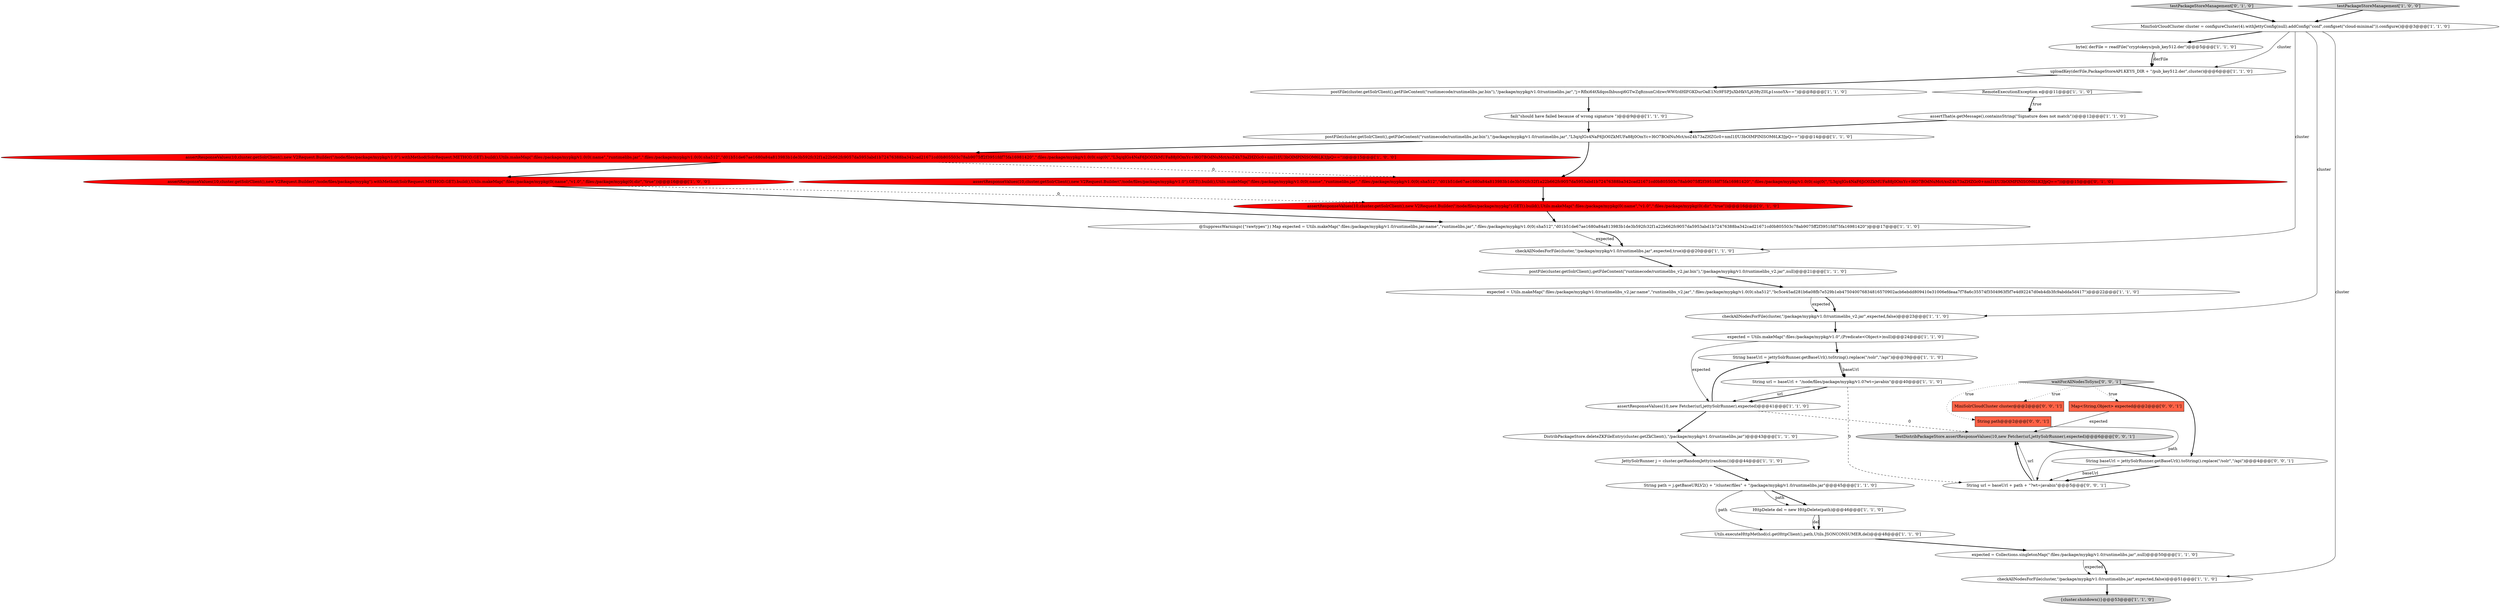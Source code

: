 digraph {
21 [style = filled, label = "String baseUrl = jettySolrRunner.getBaseUrl().toString().replace(\"/solr\",\"/api\")@@@39@@@['1', '1', '0']", fillcolor = white, shape = ellipse image = "AAA0AAABBB1BBB"];
32 [style = filled, label = "String baseUrl = jettySolrRunner.getBaseUrl().toString().replace(\"/solr\",\"/api\")@@@4@@@['0', '0', '1']", fillcolor = white, shape = ellipse image = "AAA0AAABBB3BBB"];
6 [style = filled, label = "assertResponseValues(10,cluster.getSolrClient(),new V2Request.Builder(\"/node/files/package/mypkg\").withMethod(SolrRequest.METHOD.GET).build(),Utils.makeMap(\":files:/package/mypkg(0(:name\",\"v1.0\",\":files:/package/mypkg(0(:dir\",\"true\"))@@@16@@@['1', '0', '0']", fillcolor = red, shape = ellipse image = "AAA1AAABBB1BBB"];
25 [style = filled, label = "checkAllNodesForFile(cluster,\"/package/mypkg/v1.0/runtimelibs.jar\",expected,false)@@@51@@@['1', '1', '0']", fillcolor = white, shape = ellipse image = "AAA0AAABBB1BBB"];
2 [style = filled, label = "@SuppressWarnings({\"rawtypes\"}) Map expected = Utils.makeMap(\":files:/package/mypkg/v1.0/runtimelibs.jar:name\",\"runtimelibs.jar\",\":files:/package/mypkg/v1.0(0(:sha512\",\"d01b51de67ae1680a84a813983b1de3b592fc32f1a22b662fc9057da5953abd1b72476388ba342cad21671cd0b805503c78ab9075ff2f3951fdf75fa16981420\")@@@17@@@['1', '1', '0']", fillcolor = white, shape = ellipse image = "AAA0AAABBB1BBB"];
14 [style = filled, label = "Utils.executeHttpMethod(cl.getHttpClient(),path,Utils.JSONCONSUMER,del)@@@48@@@['1', '1', '0']", fillcolor = white, shape = ellipse image = "AAA0AAABBB1BBB"];
8 [style = filled, label = "expected = Collections.singletonMap(\":files:/package/mypkg/v1.0/runtimelibs.jar\",null)@@@50@@@['1', '1', '0']", fillcolor = white, shape = ellipse image = "AAA0AAABBB1BBB"];
34 [style = filled, label = "MiniSolrCloudCluster cluster@@@2@@@['0', '0', '1']", fillcolor = tomato, shape = box image = "AAA0AAABBB3BBB"];
12 [style = filled, label = "HttpDelete del = new HttpDelete(path)@@@46@@@['1', '1', '0']", fillcolor = white, shape = ellipse image = "AAA0AAABBB1BBB"];
9 [style = filled, label = "fail(\"should have failed because of wrong signature \")@@@9@@@['1', '1', '0']", fillcolor = white, shape = ellipse image = "AAA0AAABBB1BBB"];
22 [style = filled, label = "assertResponseValues(10,new Fetcher(url,jettySolrRunner),expected)@@@41@@@['1', '1', '0']", fillcolor = white, shape = ellipse image = "AAA0AAABBB1BBB"];
11 [style = filled, label = "JettySolrRunner j = cluster.getRandomJetty(random())@@@44@@@['1', '1', '0']", fillcolor = white, shape = ellipse image = "AAA0AAABBB1BBB"];
30 [style = filled, label = "assertResponseValues(10,cluster.getSolrClient(),new V2Request.Builder(\"/node/files/package/mypkg/v1.0\").GET().build(),Utils.makeMap(\":files:/package/mypkg/v1.0(0(:name\",\"runtimelibs.jar\",\":files:/package/mypkg/v1.0(0(:sha512\",\"d01b51de67ae1680a84a813983b1de3b592fc32f1a22b662fc9057da5953abd1b72476388ba342cad21671cd0b805503c78ab9075ff2f3951fdf75fa16981420\",\":files:/package/mypkg/v1.0(0(:sig(0(\",\"L3q/qIGs4NaF6JiO0ZkMUFa88j0OmYc+I6O7BOdNuMct/xoZ4h73aZHZGc0+nmI1f/U3bOlMPINlSOM6LK3JpQ==\"))@@@15@@@['0', '1', '0']", fillcolor = red, shape = ellipse image = "AAA1AAABBB2BBB"];
13 [style = filled, label = "assertThat(e.getMessage(),containsString(\"Signature does not match\"))@@@12@@@['1', '1', '0']", fillcolor = white, shape = ellipse image = "AAA0AAABBB1BBB"];
28 [style = filled, label = "testPackageStoreManagement['0', '1', '0']", fillcolor = lightgray, shape = diamond image = "AAA0AAABBB2BBB"];
1 [style = filled, label = "postFile(cluster.getSolrClient(),getFileContent(\"runtimecode/runtimelibs_v2.jar.bin\"),\"/package/mypkg/v1.0/runtimelibs_v2.jar\",null)@@@21@@@['1', '1', '0']", fillcolor = white, shape = ellipse image = "AAA0AAABBB1BBB"];
31 [style = filled, label = "Map<String,Object> expected@@@2@@@['0', '0', '1']", fillcolor = tomato, shape = box image = "AAA0AAABBB3BBB"];
17 [style = filled, label = "String url = baseUrl + \"/node/files/package/mypkg/v1.0?wt=javabin\"@@@40@@@['1', '1', '0']", fillcolor = white, shape = ellipse image = "AAA0AAABBB1BBB"];
16 [style = filled, label = "{cluster.shutdown()}@@@53@@@['1', '1', '0']", fillcolor = lightgray, shape = ellipse image = "AAA0AAABBB1BBB"];
26 [style = filled, label = "checkAllNodesForFile(cluster,\"/package/mypkg/v1.0/runtimelibs_v2.jar\",expected,false)@@@23@@@['1', '1', '0']", fillcolor = white, shape = ellipse image = "AAA0AAABBB1BBB"];
24 [style = filled, label = "String path = j.getBaseURLV2() + \"/cluster/files\" + \"/package/mypkg/v1.0/runtimelibs.jar\"@@@45@@@['1', '1', '0']", fillcolor = white, shape = ellipse image = "AAA0AAABBB1BBB"];
29 [style = filled, label = "assertResponseValues(10,cluster.getSolrClient(),new V2Request.Builder(\"/node/files/package/mypkg\").GET().build(),Utils.makeMap(\":files:/package/mypkg(0(:name\",\"v1.0\",\":files:/package/mypkg(0(:dir\",\"true\"))@@@16@@@['0', '1', '0']", fillcolor = red, shape = ellipse image = "AAA1AAABBB2BBB"];
23 [style = filled, label = "MiniSolrCloudCluster cluster = configureCluster(4).withJettyConfig(null).addConfig(\"conf\",configset(\"cloud-minimal\")).configure()@@@3@@@['1', '1', '0']", fillcolor = white, shape = ellipse image = "AAA0AAABBB1BBB"];
5 [style = filled, label = "byte(( derFile = readFile(\"cryptokeys/pub_key512.der\")@@@5@@@['1', '1', '0']", fillcolor = white, shape = ellipse image = "AAA0AAABBB1BBB"];
18 [style = filled, label = "expected = Utils.makeMap(\":files:/package/mypkg/v1.0/runtimelibs_v2.jar:name\",\"runtimelibs_v2.jar\",\":files:/package/mypkg/v1.0(0(:sha512\",\"bc5ce45ad281b6a08fb7e529b1eb475040076834816570902acb6ebdd809410e31006efdeaa7f78a6c35574f3504963f5f7e4d92247d0eb4db3fc9abdda5d417\")@@@22@@@['1', '1', '0']", fillcolor = white, shape = ellipse image = "AAA0AAABBB1BBB"];
3 [style = filled, label = "checkAllNodesForFile(cluster,\"/package/mypkg/v1.0/runtimelibs.jar\",expected,true)@@@20@@@['1', '1', '0']", fillcolor = white, shape = ellipse image = "AAA0AAABBB1BBB"];
0 [style = filled, label = "uploadKey(derFile,PackageStoreAPI.KEYS_DIR + \"/pub_key512.der\",cluster)@@@6@@@['1', '1', '0']", fillcolor = white, shape = ellipse image = "AAA0AAABBB1BBB"];
20 [style = filled, label = "testPackageStoreManagement['1', '0', '0']", fillcolor = lightgray, shape = diamond image = "AAA0AAABBB1BBB"];
33 [style = filled, label = "String path@@@2@@@['0', '0', '1']", fillcolor = tomato, shape = box image = "AAA0AAABBB3BBB"];
37 [style = filled, label = "TestDistribPackageStore.assertResponseValues(10,new Fetcher(url,jettySolrRunner),expected)@@@6@@@['0', '0', '1']", fillcolor = lightgray, shape = ellipse image = "AAA0AAABBB3BBB"];
4 [style = filled, label = "postFile(cluster.getSolrClient(),getFileContent(\"runtimecode/runtimelibs.jar.bin\"),\"/package/mypkg/v1.0/runtimelibs.jar\",\"j+Rflxi64tXdqosIhbusqi6GTwZq8znunC/dzwcWW0/dHlFGKDurOaE1Nz9FSPJuXbHkVLj638yZ0Lp1ssnoYA==\")@@@8@@@['1', '1', '0']", fillcolor = white, shape = ellipse image = "AAA0AAABBB1BBB"];
35 [style = filled, label = "waitForAllNodesToSync['0', '0', '1']", fillcolor = lightgray, shape = diamond image = "AAA0AAABBB3BBB"];
36 [style = filled, label = "String url = baseUrl + path + \"?wt=javabin\"@@@5@@@['0', '0', '1']", fillcolor = white, shape = ellipse image = "AAA0AAABBB3BBB"];
10 [style = filled, label = "RemoteExecutionException e@@@11@@@['1', '1', '0']", fillcolor = white, shape = diamond image = "AAA0AAABBB1BBB"];
27 [style = filled, label = "postFile(cluster.getSolrClient(),getFileContent(\"runtimecode/runtimelibs.jar.bin\"),\"/package/mypkg/v1.0/runtimelibs.jar\",\"L3q/qIGs4NaF6JiO0ZkMUFa88j0OmYc+I6O7BOdNuMct/xoZ4h73aZHZGc0+nmI1f/U3bOlMPINlSOM6LK3JpQ==\")@@@14@@@['1', '1', '0']", fillcolor = white, shape = ellipse image = "AAA0AAABBB1BBB"];
7 [style = filled, label = "expected = Utils.makeMap(\":files:/package/mypkg/v1.0\",(Predicate<Object>)null)@@@24@@@['1', '1', '0']", fillcolor = white, shape = ellipse image = "AAA0AAABBB1BBB"];
19 [style = filled, label = "DistribPackageStore.deleteZKFileEntry(cluster.getZkClient(),\"/package/mypkg/v1.0/runtimelibs.jar\")@@@43@@@['1', '1', '0']", fillcolor = white, shape = ellipse image = "AAA0AAABBB1BBB"];
15 [style = filled, label = "assertResponseValues(10,cluster.getSolrClient(),new V2Request.Builder(\"/node/files/package/mypkg/v1.0\").withMethod(SolrRequest.METHOD.GET).build(),Utils.makeMap(\":files:/package/mypkg/v1.0(0(:name\",\"runtimelibs.jar\",\":files:/package/mypkg/v1.0(0(:sha512\",\"d01b51de67ae1680a84a813983b1de3b592fc32f1a22b662fc9057da5953abd1b72476388ba342cad21671cd0b805503c78ab9075ff2f3951fdf75fa16981420\",\":files:/package/mypkg/v1.0(0(:sig(0(\",\"L3q/qIGs4NaF6JiO0ZkMUFa88j0OmYc+I6O7BOdNuMct/xoZ4h73aZHZGc0+nmI1f/U3bOlMPINlSOM6LK3JpQ==\"))@@@15@@@['1', '0', '0']", fillcolor = red, shape = ellipse image = "AAA1AAABBB1BBB"];
4->9 [style = bold, label=""];
5->0 [style = solid, label="derFile"];
24->12 [style = bold, label=""];
2->3 [style = solid, label="expected"];
23->5 [style = bold, label=""];
26->7 [style = bold, label=""];
3->1 [style = bold, label=""];
12->14 [style = solid, label="del"];
22->19 [style = bold, label=""];
2->3 [style = bold, label=""];
27->30 [style = bold, label=""];
7->22 [style = solid, label="expected"];
18->26 [style = bold, label=""];
22->21 [style = bold, label=""];
15->30 [style = dashed, label="0"];
35->32 [style = bold, label=""];
1->18 [style = bold, label=""];
15->6 [style = bold, label=""];
19->11 [style = bold, label=""];
17->22 [style = solid, label="url"];
35->33 [style = dotted, label="true"];
17->22 [style = bold, label=""];
11->24 [style = bold, label=""];
25->16 [style = bold, label=""];
33->36 [style = solid, label="path"];
35->31 [style = dotted, label="true"];
30->29 [style = bold, label=""];
27->15 [style = bold, label=""];
6->2 [style = bold, label=""];
9->27 [style = bold, label=""];
24->12 [style = solid, label="path"];
23->3 [style = solid, label="cluster"];
36->37 [style = solid, label="url"];
23->25 [style = solid, label="cluster"];
29->2 [style = bold, label=""];
13->27 [style = bold, label=""];
6->29 [style = dashed, label="0"];
22->37 [style = dashed, label="0"];
31->37 [style = solid, label="expected"];
20->23 [style = bold, label=""];
5->0 [style = bold, label=""];
10->13 [style = bold, label=""];
23->0 [style = solid, label="cluster"];
0->4 [style = bold, label=""];
28->23 [style = bold, label=""];
10->13 [style = dotted, label="true"];
8->25 [style = solid, label="expected"];
12->14 [style = bold, label=""];
37->32 [style = bold, label=""];
7->21 [style = bold, label=""];
32->36 [style = bold, label=""];
35->34 [style = dotted, label="true"];
14->8 [style = bold, label=""];
36->37 [style = bold, label=""];
32->36 [style = solid, label="baseUrl"];
18->26 [style = solid, label="expected"];
23->26 [style = solid, label="cluster"];
17->36 [style = dashed, label="0"];
21->17 [style = solid, label="baseUrl"];
21->17 [style = bold, label=""];
8->25 [style = bold, label=""];
24->14 [style = solid, label="path"];
}
